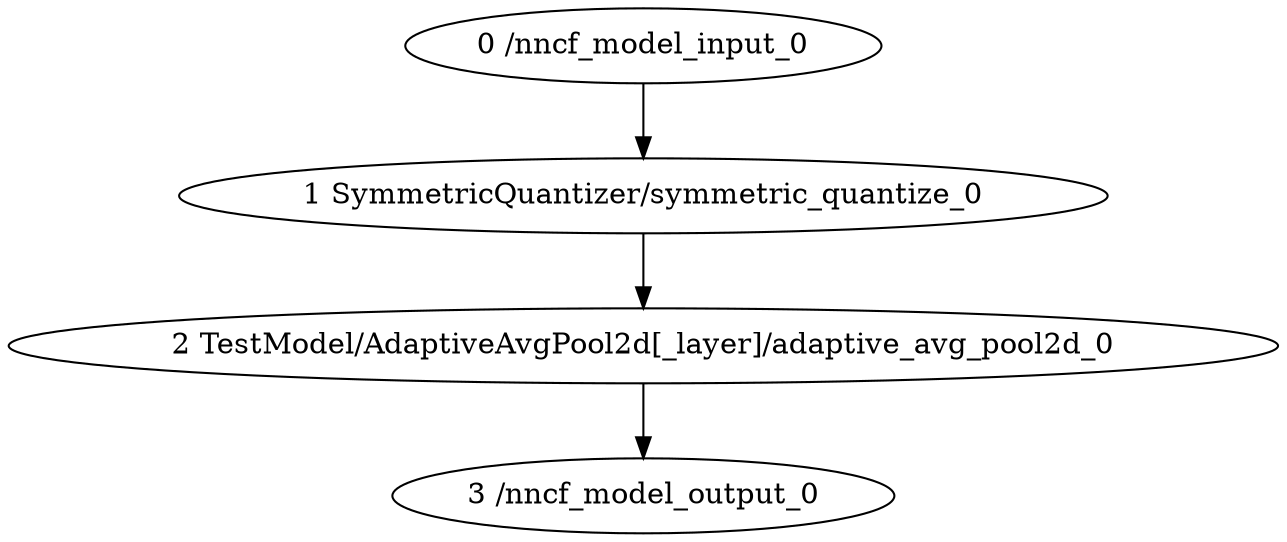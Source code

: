 strict digraph  {
"0 /nncf_model_input_0" [id=0, type=nncf_model_input];
"1 SymmetricQuantizer/symmetric_quantize_0" [id=1, type=symmetric_quantize];
"2 TestModel/AdaptiveAvgPool2d[_layer]/adaptive_avg_pool2d_0" [id=2, type=adaptive_avg_pool2d];
"3 /nncf_model_output_0" [id=3, type=nncf_model_output];
"0 /nncf_model_input_0" -> "1 SymmetricQuantizer/symmetric_quantize_0";
"1 SymmetricQuantizer/symmetric_quantize_0" -> "2 TestModel/AdaptiveAvgPool2d[_layer]/adaptive_avg_pool2d_0";
"2 TestModel/AdaptiveAvgPool2d[_layer]/adaptive_avg_pool2d_0" -> "3 /nncf_model_output_0";
}
